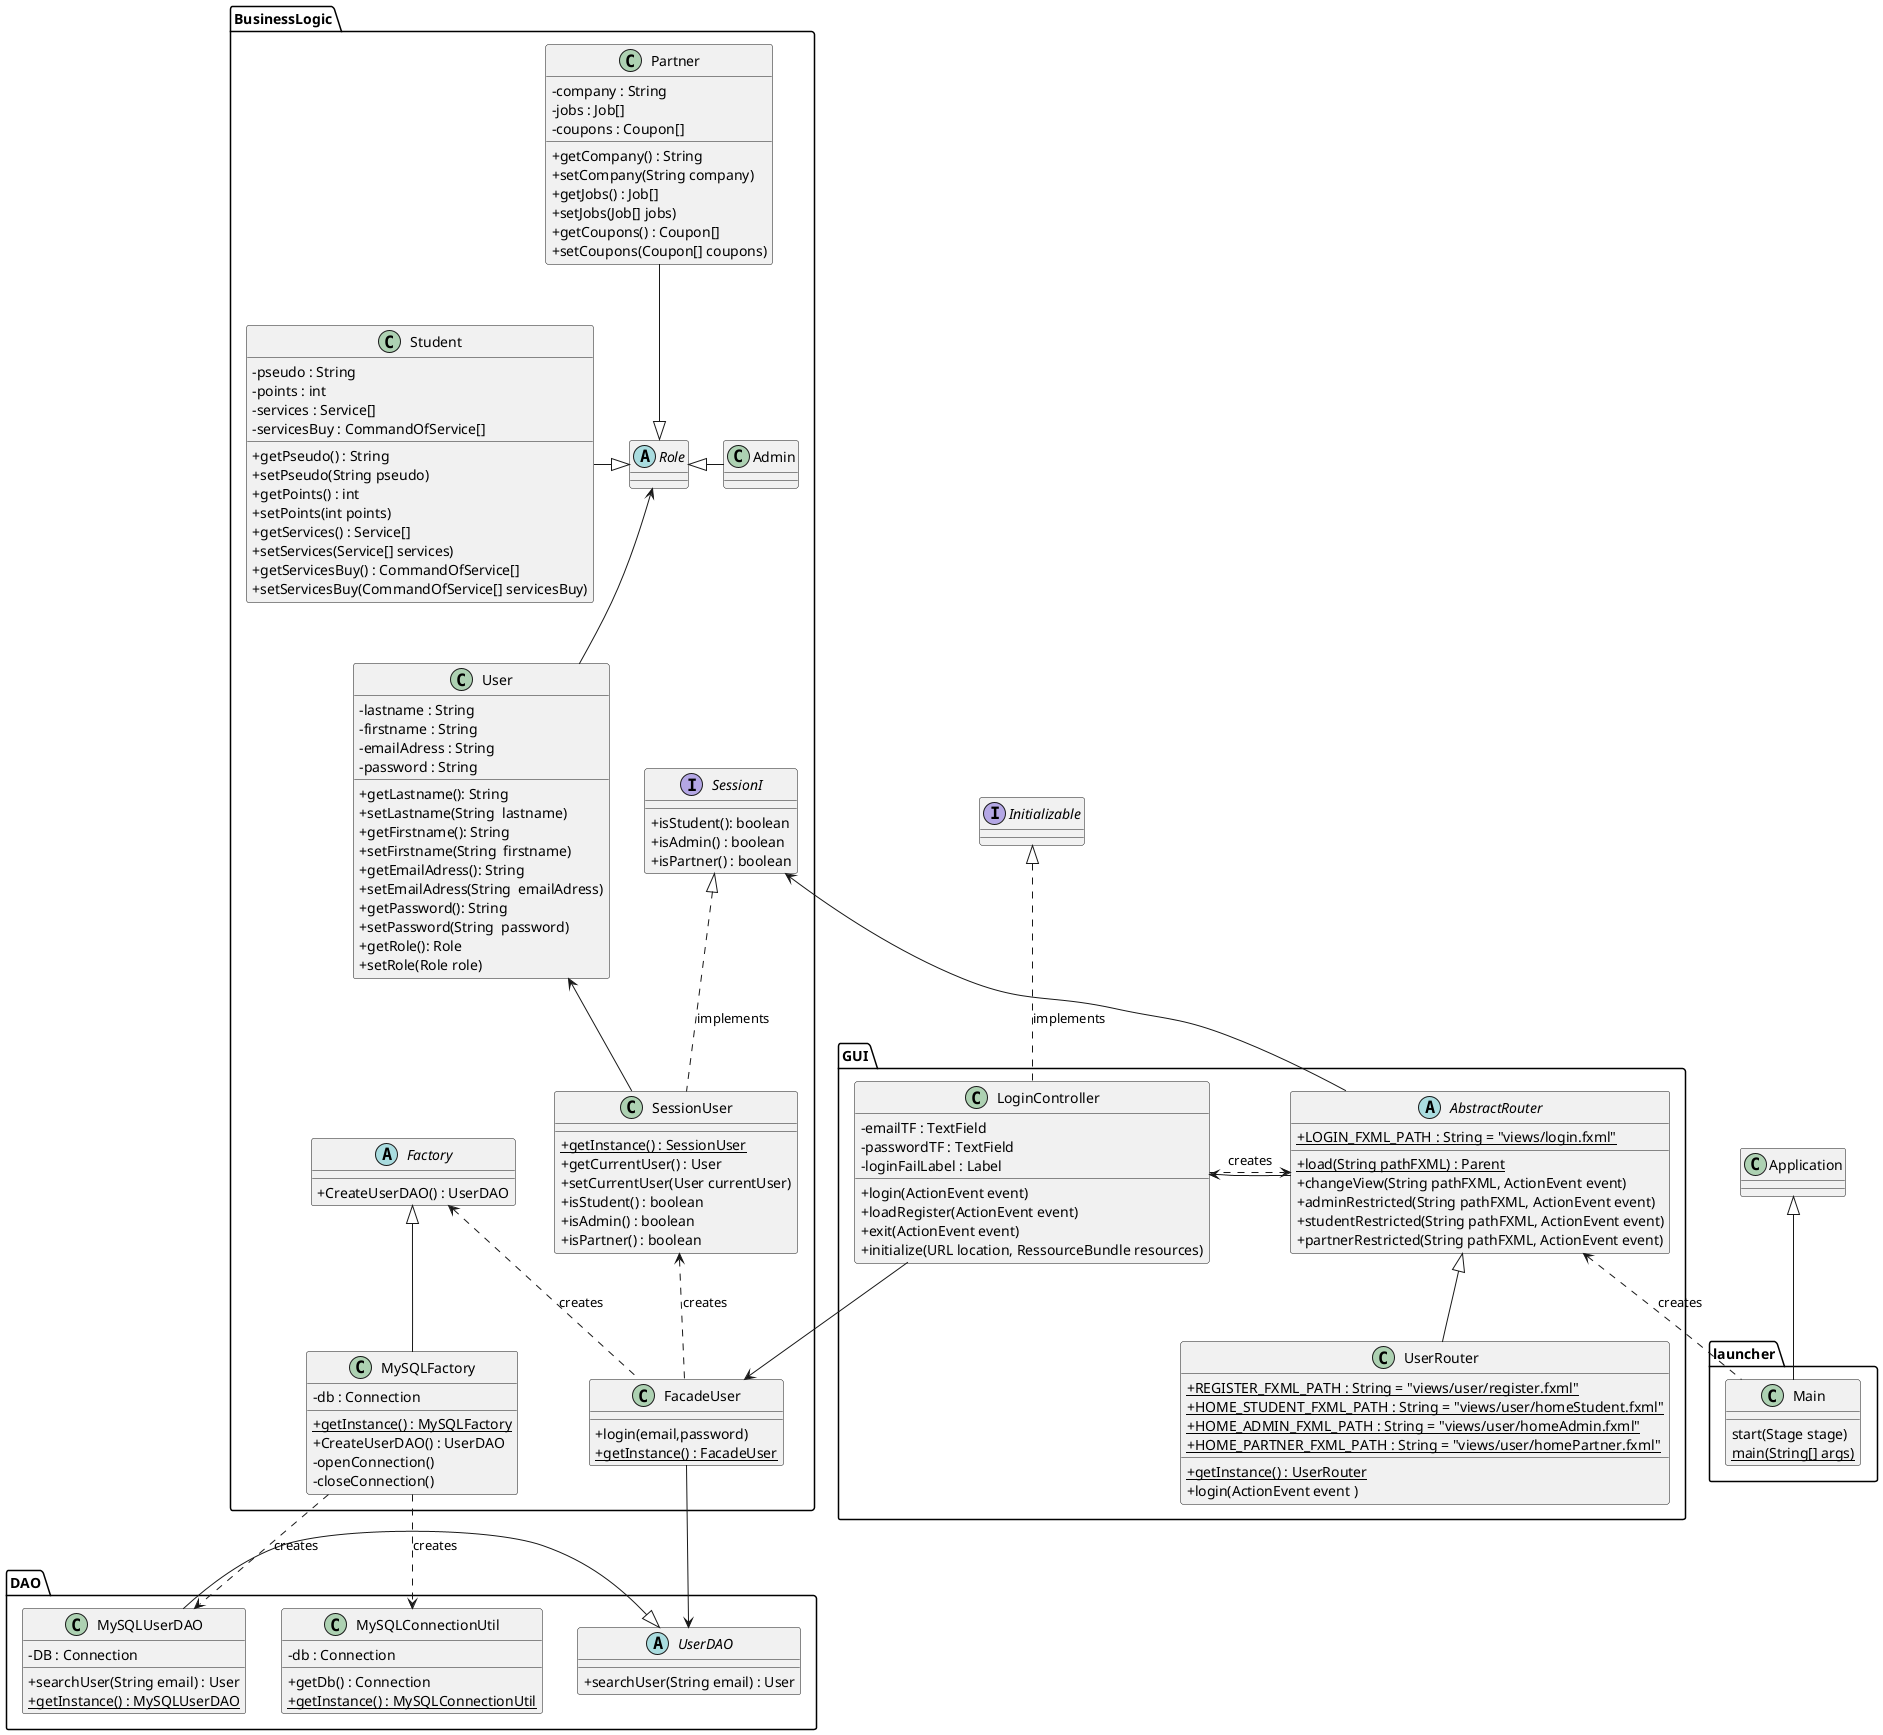 @startuml
skinparam classAttributeIconSize 0

class Application

package launcher{

    class Main{
        start(Stage stage)
        {static} main(String[] args)
     }

    Application <|-- Main
}

interface Initializable

package GUI{

    abstract class AbstractRouter{
        + {static} LOGIN_FXML_PATH : String = "views/login.fxml"
        + {static} load(String pathFXML) : Parent
        + changeView(String pathFXML, ActionEvent event)
        + adminRestricted(String pathFXML, ActionEvent event)
        + studentRestricted(String pathFXML, ActionEvent event)
        + partnerRestricted(String pathFXML, ActionEvent event)
    }

    class LoginController{
            - emailTF : TextField
            - passwordTF : TextField
            - loginFailLabel : Label
            + login(ActionEvent event)
            + loadRegister(ActionEvent event)
            + exit(ActionEvent event)
            + initialize(URL location, RessourceBundle resources)
        }

    class UserRouter{
        + {static} REGISTER_FXML_PATH : String = "views/user/register.fxml"
        + {static} HOME_STUDENT_FXML_PATH : String = "views/user/homeStudent.fxml"
        + {static} HOME_ADMIN_FXML_PATH : String = "views/user/homeAdmin.fxml"
        + {static} HOME_PARTNER_FXML_PATH : String = "views/user/homePartner.fxml"
        + {static} getInstance() : UserRouter
        + login(ActionEvent event )
    }

    Initializable <|.down. LoginController : implements
    AbstractRouter <.. Main : creates
    LoginController <-- AbstractRouter
    AbstractRouter <.left. LoginController : creates
    AbstractRouter <|-- UserRouter
}

package BusinessLogic{
    class FacadeUser{
        + login(email,password)
        + {static} getInstance() : FacadeUser
    }

    class SessionUser{
        + {static} getInstance() : SessionUser
        + getCurrentUser() : User
        + setCurrentUser(User currentUser)
        + isStudent() : boolean
        + isAdmin() : boolean
        + isPartner() : boolean
    }

    interface SessionI{
        + isStudent(): boolean
        + isAdmin() : boolean
        + isPartner() : boolean
    }

    class User{
        - lastname : String
        - firstname : String
        - emailAdress : String
        - password : String
        + getLastname(): String
        + setLastname(String  lastname)
        + getFirstname(): String
        + setFirstname(String  firstname)
        + getEmailAdress(): String
        + setEmailAdress(String  emailAdress)
        + getPassword(): String
        + setPassword(String  password)
        + getRole(): Role
        + setRole(Role role)
    }

    abstract class Role

    class Admin

    class Student{
        - pseudo : String
        - points : int
        - services : Service[]
        - servicesBuy : CommandOfService[]
        + getPseudo() : String
        + setPseudo(String pseudo)
        + getPoints() : int
        + setPoints(int points)
        + getServices() : Service[]
        + setServices(Service[] services)
        + getServicesBuy() : CommandOfService[]
        + setServicesBuy(CommandOfService[] servicesBuy)
    }

    class Partner{
        - company : String
        - jobs : Job[]
        - coupons : Coupon[]
        + getCompany() : String
        + setCompany(String company)
        + getJobs() : Job[]
        + setJobs(Job[] jobs)
        + getCoupons() : Coupon[]
        + setCoupons(Coupon[] coupons)
    }

    abstract class Factory{
        + CreateUserDAO() : UserDAO
    }

    class MySQLFactory{
        - db : Connection
        + {static} getInstance() : MySQLFactory
        + CreateUserDAO() : UserDAO
        - openConnection()
        - closeConnection()
    }

    Role <|-left Student
    Role <|-right Admin
    Role <|--up Partner
    Role <-- User
    User <-- SessionUser
    SessionI <|.. SessionUser : implements
    SessionI <-- AbstractRouter
    SessionUser <.. FacadeUser : creates
    Factory <.. FacadeUser : creates
    Factory <|-- MySQLFactory
    FacadeUser <-up- LoginController
}

package DAO{
    abstract class UserDAO{
        + searchUser(String email) : User
    }

    class MySQLUserDAO{
        - DB : Connection
        + searchUser(String email) : User
        + {static} getInstance() : MySQLUserDAO
    }

    class MySQLConnectionUtil{
        - db : Connection
        + getDb() : Connection
        + {static} getInstance() : MySQLConnectionUtil
    }

    UserDAO <|-up MySQLUserDAO
    UserDAO <-up- FacadeUser

    MySQLUserDAO <.up. MySQLFactory : creates
    MySQLConnectionUtil <.up. MySQLFactory : creates
}

@enduml